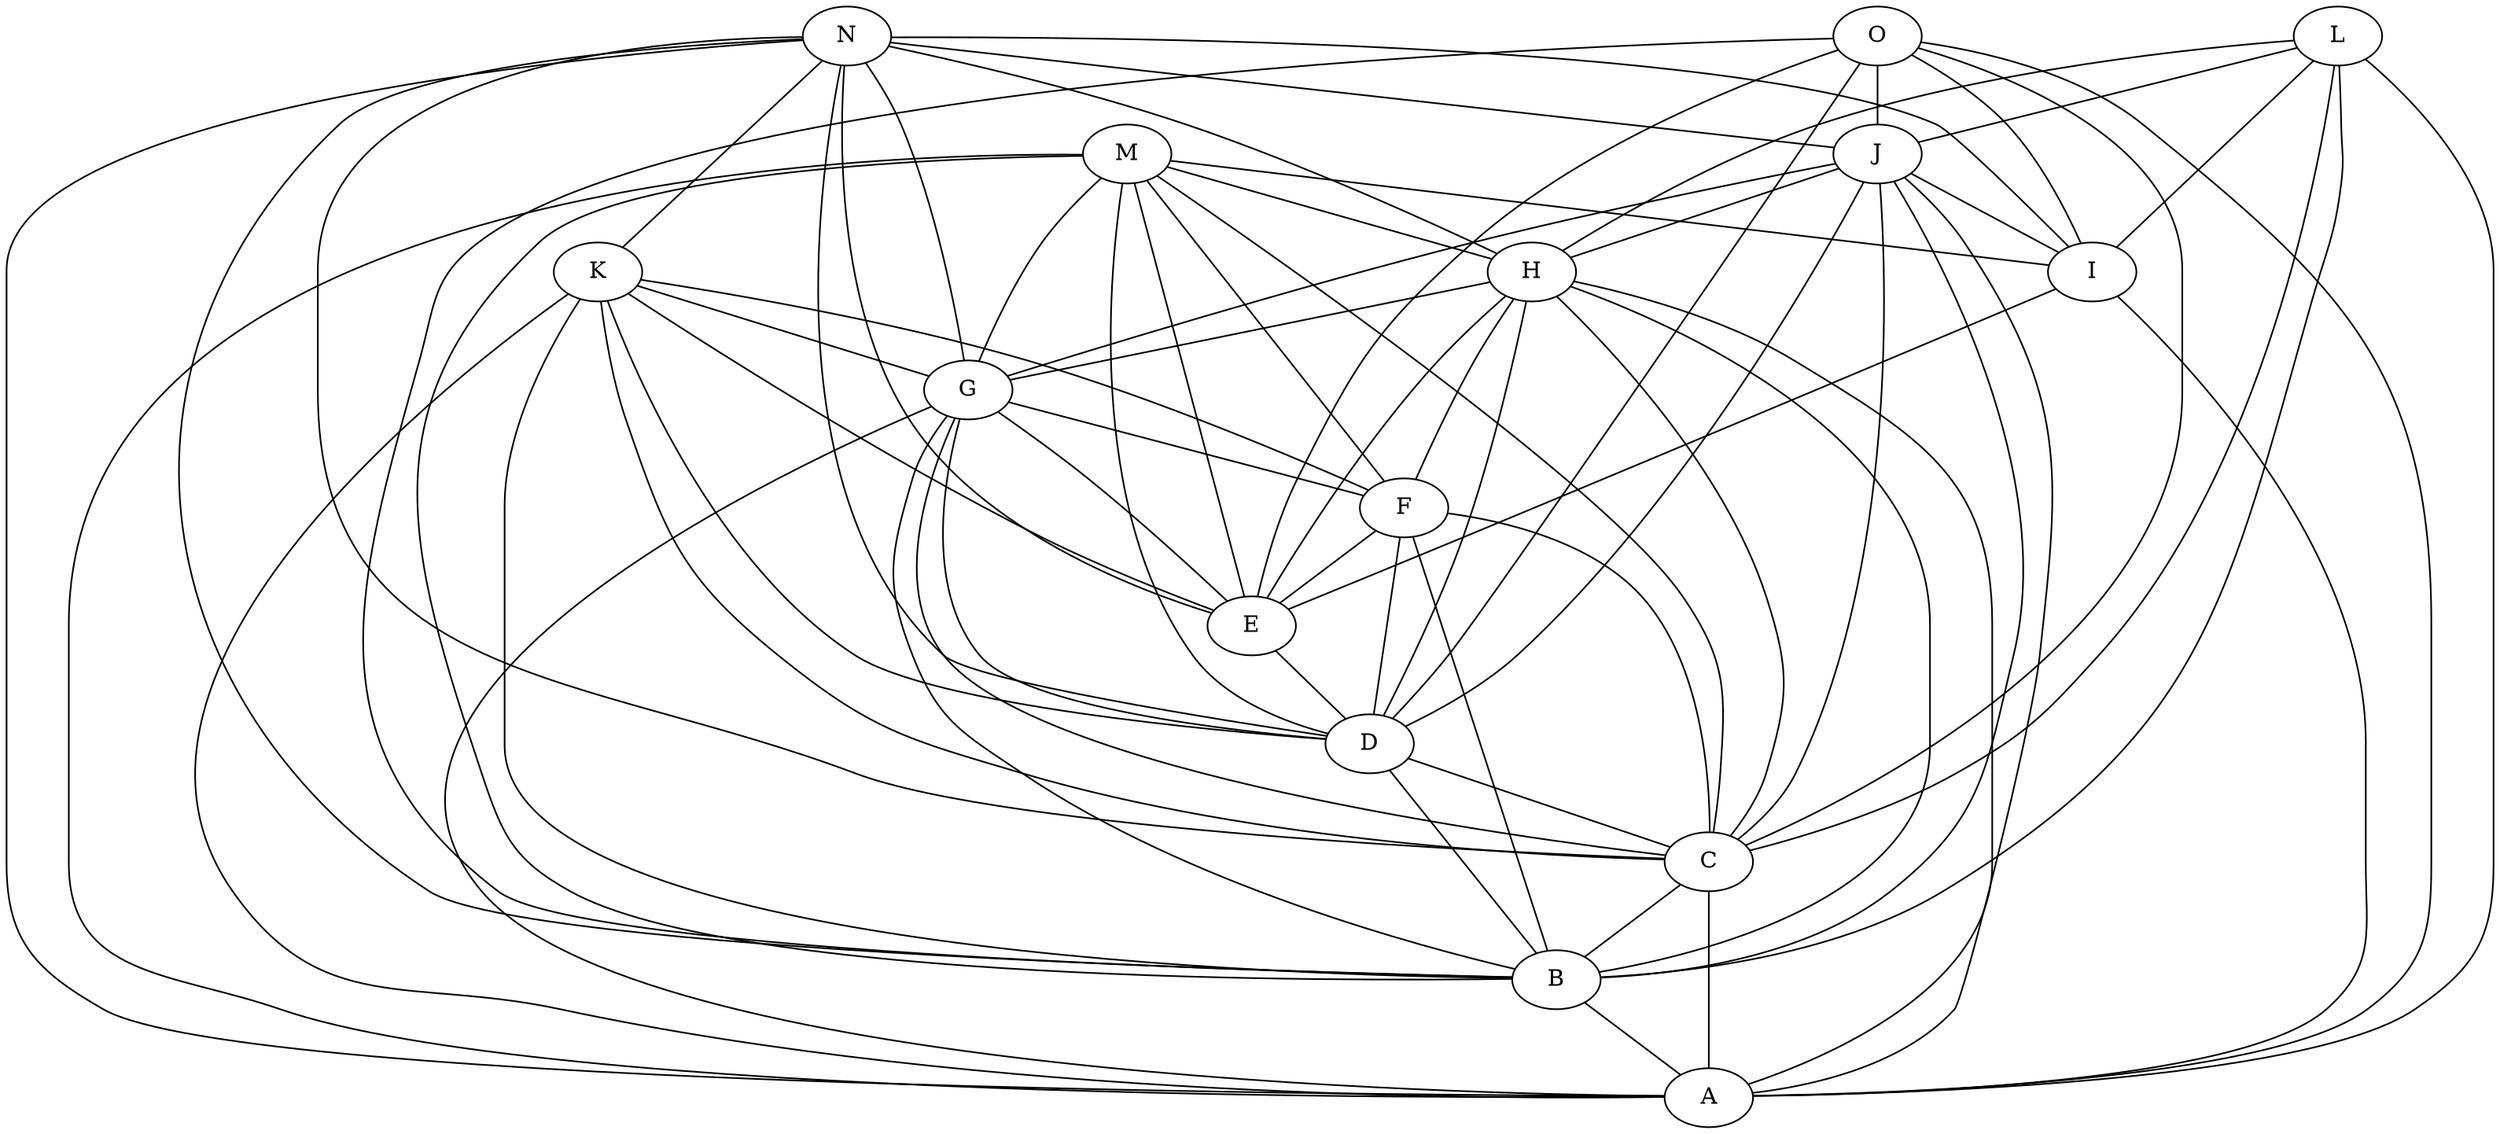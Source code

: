 graph {
B -- A;
C -- A;
C -- B;
D -- B;
D -- C;
E -- D;
F -- B;
F -- C;
F -- D;
F -- E;
G -- A;
G -- B;
G -- C;
G -- D;
G -- E;
G -- F;
H -- A;
H -- B;
H -- C;
H -- D;
H -- E;
H -- F;
H -- G;
I -- A;
I -- E;
J -- A;
J -- B;
J -- C;
J -- D;
J -- G;
J -- H;
J -- I;
K -- A;
K -- B;
K -- C;
K -- D;
K -- E;
K -- F;
K -- G;
L -- A;
L -- B;
L -- C;
L -- H;
L -- I;
L -- J;
M -- A;
M -- B;
M -- C;
M -- D;
M -- E;
M -- F;
M -- G;
M -- H;
M -- I;
N -- A;
N -- B;
N -- C;
N -- D;
N -- E;
N -- G;
N -- H;
N -- I;
N -- J;
N -- K;
O -- A;
O -- B;
O -- C;
O -- D;
O -- E;
O -- I;
O -- J;
}
